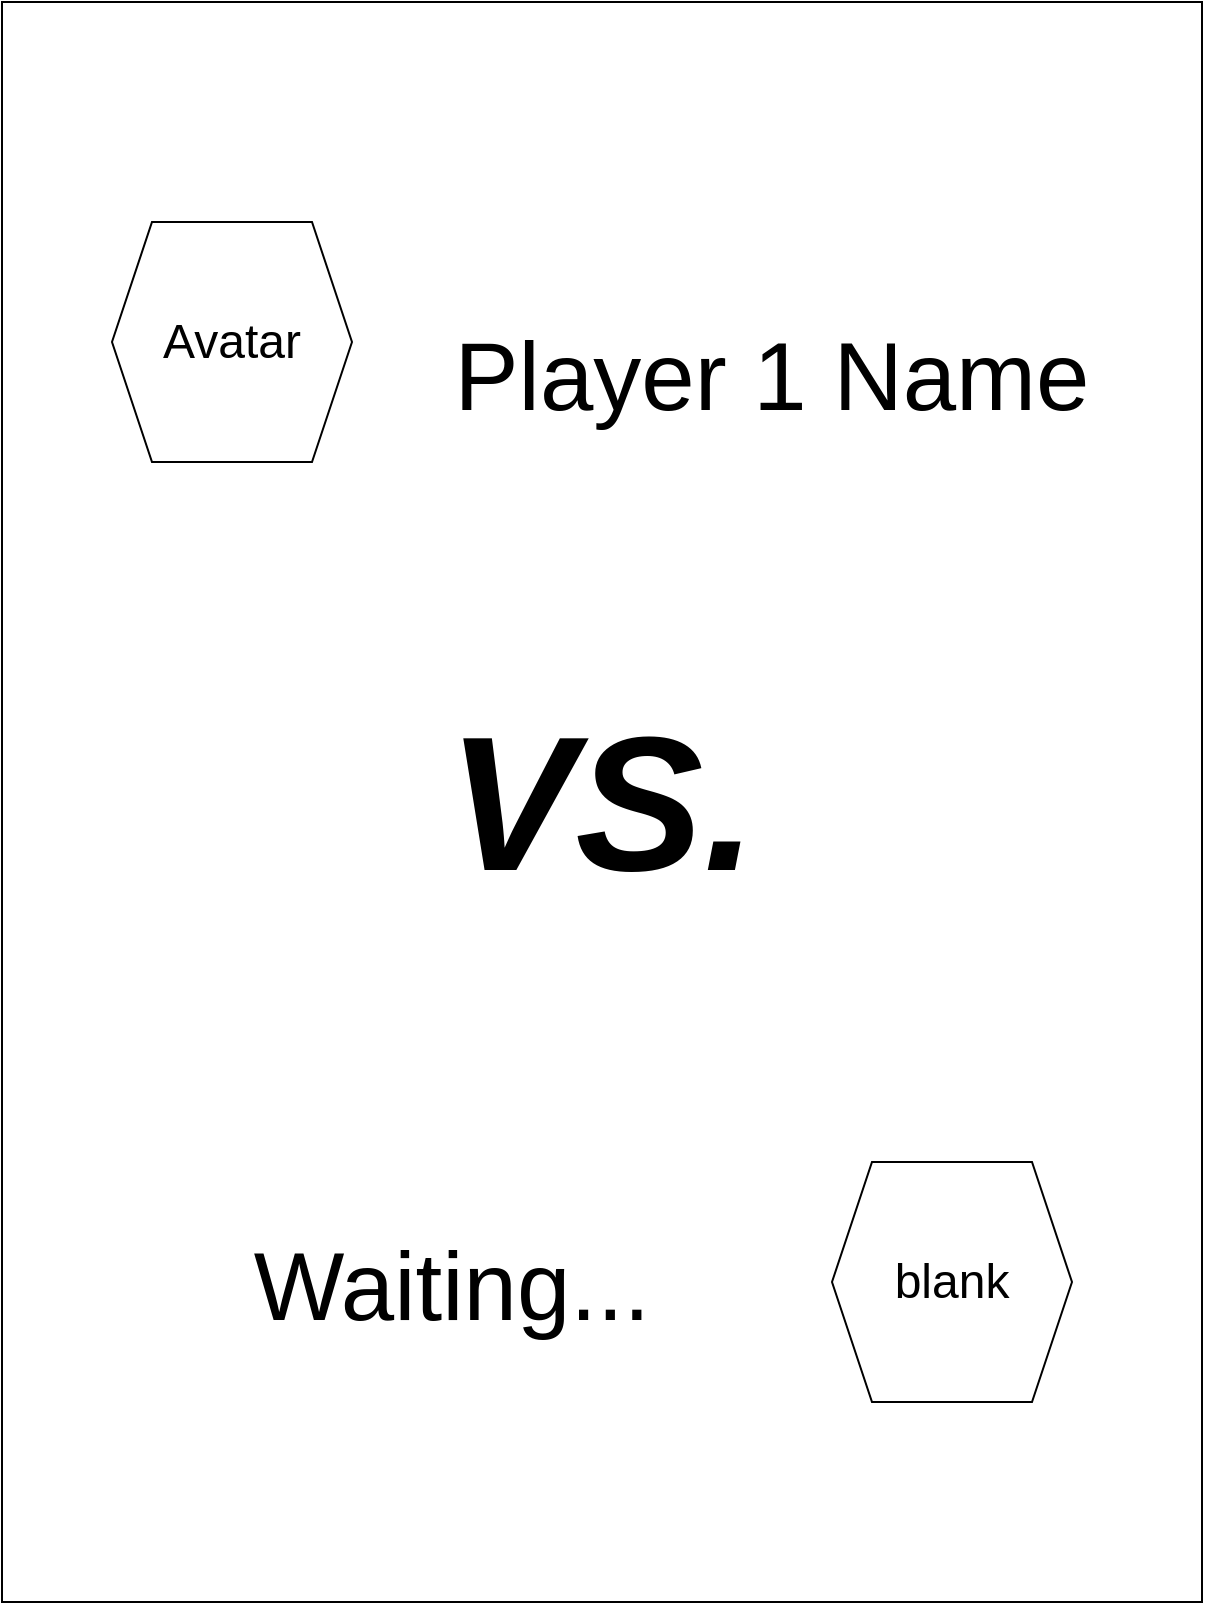 <mxfile version="20.8.10" type="device"><diagram name="Page-1" id="10cgEUTi8a8fxYdvppj_"><mxGraphModel dx="1036" dy="614" grid="1" gridSize="10" guides="1" tooltips="1" connect="1" arrows="1" fold="1" page="1" pageScale="1" pageWidth="850" pageHeight="1100" math="0" shadow="0"><root><mxCell id="0"/><mxCell id="1" parent="0"/><mxCell id="_ZNImEqLkwsn_YwuVq-F-2" value="&lt;i&gt;&lt;b&gt;&lt;font style=&quot;font-size: 96px;&quot;&gt;VS.&lt;/font&gt;&lt;/b&gt;&lt;/i&gt;" style="rounded=0;whiteSpace=wrap;html=1;" parent="1" vertex="1"><mxGeometry x="125" y="150" width="600" height="800" as="geometry"/></mxCell><mxCell id="_ZNImEqLkwsn_YwuVq-F-4" value="Avatar" style="shape=hexagon;perimeter=hexagonPerimeter2;whiteSpace=wrap;html=1;fixedSize=1;fontSize=24;" parent="1" vertex="1"><mxGeometry x="180" y="260" width="120" height="120" as="geometry"/></mxCell><mxCell id="_ZNImEqLkwsn_YwuVq-F-5" value="blank" style="shape=hexagon;perimeter=hexagonPerimeter2;whiteSpace=wrap;html=1;fixedSize=1;fontSize=24;" parent="1" vertex="1"><mxGeometry x="540" y="730" width="120" height="120" as="geometry"/></mxCell><mxCell id="_ZNImEqLkwsn_YwuVq-F-6" value="&lt;font style=&quot;font-size: 48px;&quot;&gt;Player 1 Name&lt;/font&gt;" style="text;html=1;strokeColor=none;fillColor=none;align=center;verticalAlign=middle;whiteSpace=wrap;rounded=0;fontSize=96;" parent="1" vertex="1"><mxGeometry x="320" y="305" width="380" height="30" as="geometry"/></mxCell><mxCell id="_ZNImEqLkwsn_YwuVq-F-7" value="&lt;font style=&quot;font-size: 48px;&quot;&gt;Waiting...&lt;/font&gt;" style="text;html=1;strokeColor=none;fillColor=none;align=center;verticalAlign=middle;whiteSpace=wrap;rounded=0;fontSize=96;" parent="1" vertex="1"><mxGeometry x="160" y="760" width="380" height="30" as="geometry"/></mxCell></root></mxGraphModel></diagram></mxfile>